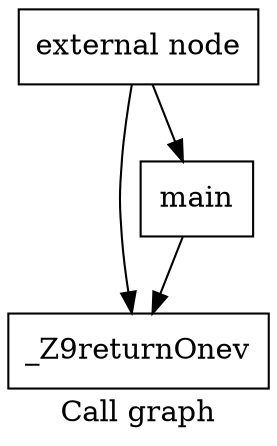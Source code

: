 digraph "Call graph" {
	label="Call graph";

	Node0x7f8228c0e080 [shape=record,label="{external node}"];
	Node0x7f8228c0e080 -> Node0x7f8228c0e130;
	Node0x7f8228c0e080 -> Node0x7f8228c0e1c0;
	Node0x7f8228c0e1c0 [shape=record,label="{main}"];
	Node0x7f8228c0e1c0 -> Node0x7f8228c0e130;
	Node0x7f8228c0e130 [shape=record,label="{_Z9returnOnev}"];
}
